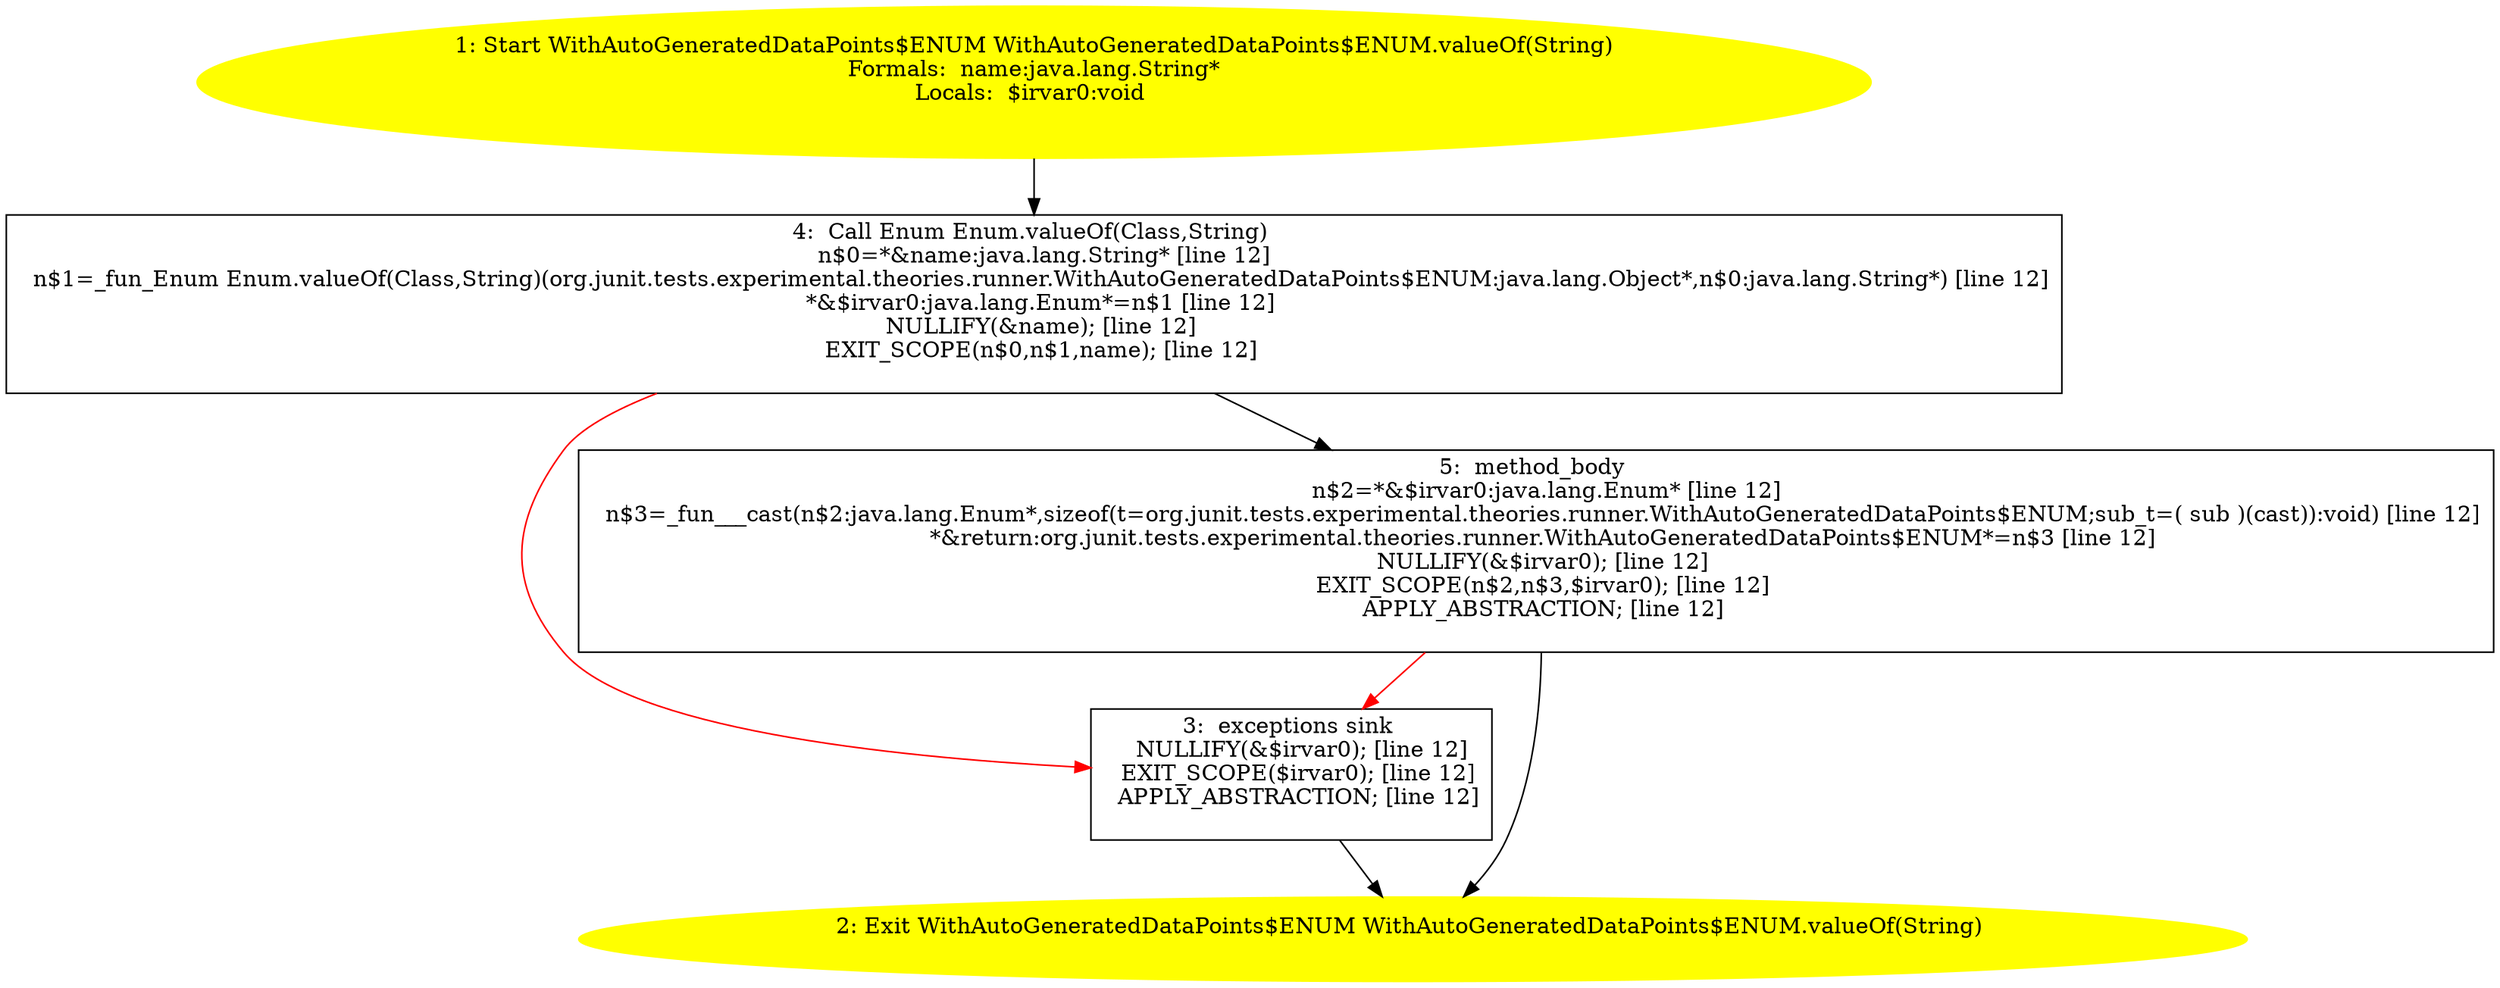/* @generated */
digraph cfg {
"org.junit.tests.experimental.theories.runner.WithAutoGeneratedDataPoints$ENUM.valueOf(java.lang.Stri.7168f4e29b602cc35682209a2fbf022a_1" [label="1: Start WithAutoGeneratedDataPoints$ENUM WithAutoGeneratedDataPoints$ENUM.valueOf(String)\nFormals:  name:java.lang.String*\nLocals:  $irvar0:void \n  " color=yellow style=filled]
	

	 "org.junit.tests.experimental.theories.runner.WithAutoGeneratedDataPoints$ENUM.valueOf(java.lang.Stri.7168f4e29b602cc35682209a2fbf022a_1" -> "org.junit.tests.experimental.theories.runner.WithAutoGeneratedDataPoints$ENUM.valueOf(java.lang.Stri.7168f4e29b602cc35682209a2fbf022a_4" ;
"org.junit.tests.experimental.theories.runner.WithAutoGeneratedDataPoints$ENUM.valueOf(java.lang.Stri.7168f4e29b602cc35682209a2fbf022a_2" [label="2: Exit WithAutoGeneratedDataPoints$ENUM WithAutoGeneratedDataPoints$ENUM.valueOf(String) \n  " color=yellow style=filled]
	

"org.junit.tests.experimental.theories.runner.WithAutoGeneratedDataPoints$ENUM.valueOf(java.lang.Stri.7168f4e29b602cc35682209a2fbf022a_3" [label="3:  exceptions sink \n   NULLIFY(&$irvar0); [line 12]\n  EXIT_SCOPE($irvar0); [line 12]\n  APPLY_ABSTRACTION; [line 12]\n " shape="box"]
	

	 "org.junit.tests.experimental.theories.runner.WithAutoGeneratedDataPoints$ENUM.valueOf(java.lang.Stri.7168f4e29b602cc35682209a2fbf022a_3" -> "org.junit.tests.experimental.theories.runner.WithAutoGeneratedDataPoints$ENUM.valueOf(java.lang.Stri.7168f4e29b602cc35682209a2fbf022a_2" ;
"org.junit.tests.experimental.theories.runner.WithAutoGeneratedDataPoints$ENUM.valueOf(java.lang.Stri.7168f4e29b602cc35682209a2fbf022a_4" [label="4:  Call Enum Enum.valueOf(Class,String) \n   n$0=*&name:java.lang.String* [line 12]\n  n$1=_fun_Enum Enum.valueOf(Class,String)(org.junit.tests.experimental.theories.runner.WithAutoGeneratedDataPoints$ENUM:java.lang.Object*,n$0:java.lang.String*) [line 12]\n  *&$irvar0:java.lang.Enum*=n$1 [line 12]\n  NULLIFY(&name); [line 12]\n  EXIT_SCOPE(n$0,n$1,name); [line 12]\n " shape="box"]
	

	 "org.junit.tests.experimental.theories.runner.WithAutoGeneratedDataPoints$ENUM.valueOf(java.lang.Stri.7168f4e29b602cc35682209a2fbf022a_4" -> "org.junit.tests.experimental.theories.runner.WithAutoGeneratedDataPoints$ENUM.valueOf(java.lang.Stri.7168f4e29b602cc35682209a2fbf022a_5" ;
	 "org.junit.tests.experimental.theories.runner.WithAutoGeneratedDataPoints$ENUM.valueOf(java.lang.Stri.7168f4e29b602cc35682209a2fbf022a_4" -> "org.junit.tests.experimental.theories.runner.WithAutoGeneratedDataPoints$ENUM.valueOf(java.lang.Stri.7168f4e29b602cc35682209a2fbf022a_3" [color="red" ];
"org.junit.tests.experimental.theories.runner.WithAutoGeneratedDataPoints$ENUM.valueOf(java.lang.Stri.7168f4e29b602cc35682209a2fbf022a_5" [label="5:  method_body \n   n$2=*&$irvar0:java.lang.Enum* [line 12]\n  n$3=_fun___cast(n$2:java.lang.Enum*,sizeof(t=org.junit.tests.experimental.theories.runner.WithAutoGeneratedDataPoints$ENUM;sub_t=( sub )(cast)):void) [line 12]\n  *&return:org.junit.tests.experimental.theories.runner.WithAutoGeneratedDataPoints$ENUM*=n$3 [line 12]\n  NULLIFY(&$irvar0); [line 12]\n  EXIT_SCOPE(n$2,n$3,$irvar0); [line 12]\n  APPLY_ABSTRACTION; [line 12]\n " shape="box"]
	

	 "org.junit.tests.experimental.theories.runner.WithAutoGeneratedDataPoints$ENUM.valueOf(java.lang.Stri.7168f4e29b602cc35682209a2fbf022a_5" -> "org.junit.tests.experimental.theories.runner.WithAutoGeneratedDataPoints$ENUM.valueOf(java.lang.Stri.7168f4e29b602cc35682209a2fbf022a_2" ;
	 "org.junit.tests.experimental.theories.runner.WithAutoGeneratedDataPoints$ENUM.valueOf(java.lang.Stri.7168f4e29b602cc35682209a2fbf022a_5" -> "org.junit.tests.experimental.theories.runner.WithAutoGeneratedDataPoints$ENUM.valueOf(java.lang.Stri.7168f4e29b602cc35682209a2fbf022a_3" [color="red" ];
}
